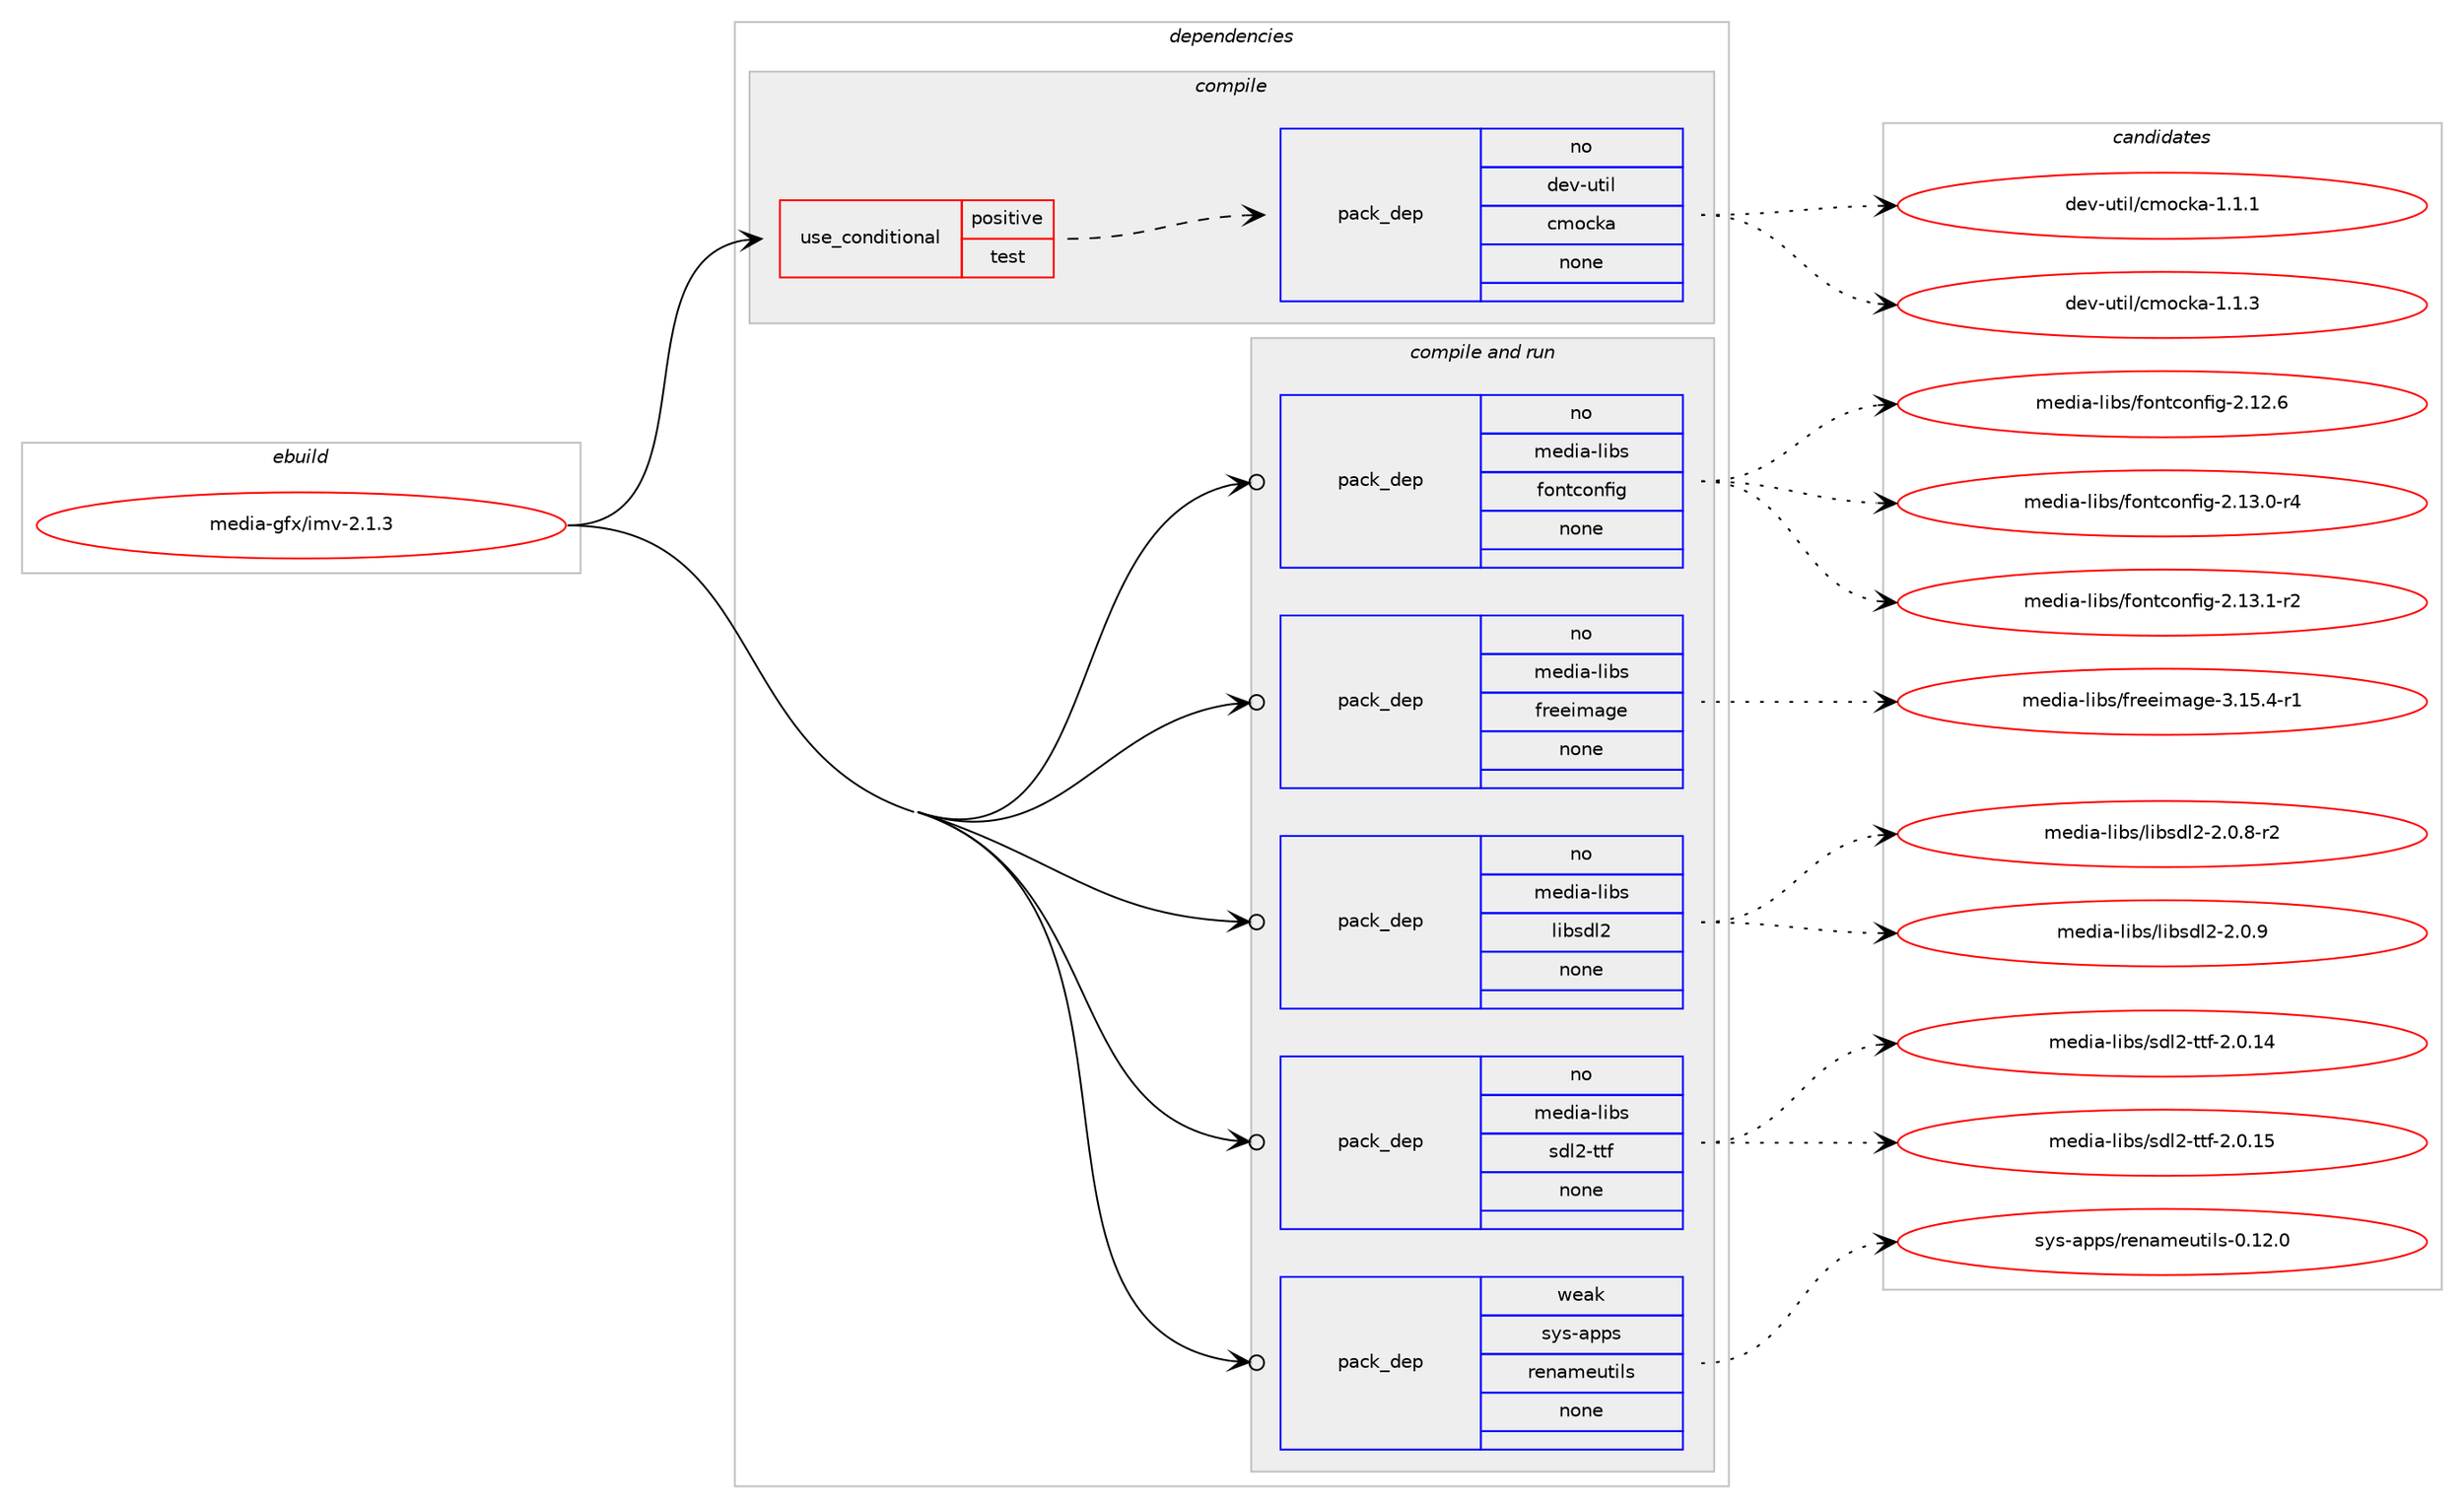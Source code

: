 digraph prolog {

# *************
# Graph options
# *************

newrank=true;
concentrate=true;
compound=true;
graph [rankdir=LR,fontname=Helvetica,fontsize=10,ranksep=1.5];#, ranksep=2.5, nodesep=0.2];
edge  [arrowhead=vee];
node  [fontname=Helvetica,fontsize=10];

# **********
# The ebuild
# **********

subgraph cluster_leftcol {
color=gray;
rank=same;
label=<<i>ebuild</i>>;
id [label="media-gfx/imv-2.1.3", color=red, width=4, href="../media-gfx/imv-2.1.3.svg"];
}

# ****************
# The dependencies
# ****************

subgraph cluster_midcol {
color=gray;
label=<<i>dependencies</i>>;
subgraph cluster_compile {
fillcolor="#eeeeee";
style=filled;
label=<<i>compile</i>>;
subgraph cond433039 {
dependency1605806 [label=<<TABLE BORDER="0" CELLBORDER="1" CELLSPACING="0" CELLPADDING="4"><TR><TD ROWSPAN="3" CELLPADDING="10">use_conditional</TD></TR><TR><TD>positive</TD></TR><TR><TD>test</TD></TR></TABLE>>, shape=none, color=red];
subgraph pack1147170 {
dependency1605807 [label=<<TABLE BORDER="0" CELLBORDER="1" CELLSPACING="0" CELLPADDING="4" WIDTH="220"><TR><TD ROWSPAN="6" CELLPADDING="30">pack_dep</TD></TR><TR><TD WIDTH="110">no</TD></TR><TR><TD>dev-util</TD></TR><TR><TD>cmocka</TD></TR><TR><TD>none</TD></TR><TR><TD></TD></TR></TABLE>>, shape=none, color=blue];
}
dependency1605806:e -> dependency1605807:w [weight=20,style="dashed",arrowhead="vee"];
}
id:e -> dependency1605806:w [weight=20,style="solid",arrowhead="vee"];
}
subgraph cluster_compileandrun {
fillcolor="#eeeeee";
style=filled;
label=<<i>compile and run</i>>;
subgraph pack1147171 {
dependency1605808 [label=<<TABLE BORDER="0" CELLBORDER="1" CELLSPACING="0" CELLPADDING="4" WIDTH="220"><TR><TD ROWSPAN="6" CELLPADDING="30">pack_dep</TD></TR><TR><TD WIDTH="110">no</TD></TR><TR><TD>media-libs</TD></TR><TR><TD>fontconfig</TD></TR><TR><TD>none</TD></TR><TR><TD></TD></TR></TABLE>>, shape=none, color=blue];
}
id:e -> dependency1605808:w [weight=20,style="solid",arrowhead="odotvee"];
subgraph pack1147172 {
dependency1605809 [label=<<TABLE BORDER="0" CELLBORDER="1" CELLSPACING="0" CELLPADDING="4" WIDTH="220"><TR><TD ROWSPAN="6" CELLPADDING="30">pack_dep</TD></TR><TR><TD WIDTH="110">no</TD></TR><TR><TD>media-libs</TD></TR><TR><TD>freeimage</TD></TR><TR><TD>none</TD></TR><TR><TD></TD></TR></TABLE>>, shape=none, color=blue];
}
id:e -> dependency1605809:w [weight=20,style="solid",arrowhead="odotvee"];
subgraph pack1147173 {
dependency1605810 [label=<<TABLE BORDER="0" CELLBORDER="1" CELLSPACING="0" CELLPADDING="4" WIDTH="220"><TR><TD ROWSPAN="6" CELLPADDING="30">pack_dep</TD></TR><TR><TD WIDTH="110">no</TD></TR><TR><TD>media-libs</TD></TR><TR><TD>libsdl2</TD></TR><TR><TD>none</TD></TR><TR><TD></TD></TR></TABLE>>, shape=none, color=blue];
}
id:e -> dependency1605810:w [weight=20,style="solid",arrowhead="odotvee"];
subgraph pack1147174 {
dependency1605811 [label=<<TABLE BORDER="0" CELLBORDER="1" CELLSPACING="0" CELLPADDING="4" WIDTH="220"><TR><TD ROWSPAN="6" CELLPADDING="30">pack_dep</TD></TR><TR><TD WIDTH="110">no</TD></TR><TR><TD>media-libs</TD></TR><TR><TD>sdl2-ttf</TD></TR><TR><TD>none</TD></TR><TR><TD></TD></TR></TABLE>>, shape=none, color=blue];
}
id:e -> dependency1605811:w [weight=20,style="solid",arrowhead="odotvee"];
subgraph pack1147175 {
dependency1605812 [label=<<TABLE BORDER="0" CELLBORDER="1" CELLSPACING="0" CELLPADDING="4" WIDTH="220"><TR><TD ROWSPAN="6" CELLPADDING="30">pack_dep</TD></TR><TR><TD WIDTH="110">weak</TD></TR><TR><TD>sys-apps</TD></TR><TR><TD>renameutils</TD></TR><TR><TD>none</TD></TR><TR><TD></TD></TR></TABLE>>, shape=none, color=blue];
}
id:e -> dependency1605812:w [weight=20,style="solid",arrowhead="odotvee"];
}
subgraph cluster_run {
fillcolor="#eeeeee";
style=filled;
label=<<i>run</i>>;
}
}

# **************
# The candidates
# **************

subgraph cluster_choices {
rank=same;
color=gray;
label=<<i>candidates</i>>;

subgraph choice1147170 {
color=black;
nodesep=1;
choice1001011184511711610510847991091119910797454946494649 [label="dev-util/cmocka-1.1.1", color=red, width=4,href="../dev-util/cmocka-1.1.1.svg"];
choice1001011184511711610510847991091119910797454946494651 [label="dev-util/cmocka-1.1.3", color=red, width=4,href="../dev-util/cmocka-1.1.3.svg"];
dependency1605807:e -> choice1001011184511711610510847991091119910797454946494649:w [style=dotted,weight="100"];
dependency1605807:e -> choice1001011184511711610510847991091119910797454946494651:w [style=dotted,weight="100"];
}
subgraph choice1147171 {
color=black;
nodesep=1;
choice109101100105974510810598115471021111101169911111010210510345504649504654 [label="media-libs/fontconfig-2.12.6", color=red, width=4,href="../media-libs/fontconfig-2.12.6.svg"];
choice1091011001059745108105981154710211111011699111110102105103455046495146484511452 [label="media-libs/fontconfig-2.13.0-r4", color=red, width=4,href="../media-libs/fontconfig-2.13.0-r4.svg"];
choice1091011001059745108105981154710211111011699111110102105103455046495146494511450 [label="media-libs/fontconfig-2.13.1-r2", color=red, width=4,href="../media-libs/fontconfig-2.13.1-r2.svg"];
dependency1605808:e -> choice109101100105974510810598115471021111101169911111010210510345504649504654:w [style=dotted,weight="100"];
dependency1605808:e -> choice1091011001059745108105981154710211111011699111110102105103455046495146484511452:w [style=dotted,weight="100"];
dependency1605808:e -> choice1091011001059745108105981154710211111011699111110102105103455046495146494511450:w [style=dotted,weight="100"];
}
subgraph choice1147172 {
color=black;
nodesep=1;
choice1091011001059745108105981154710211410110110510997103101455146495346524511449 [label="media-libs/freeimage-3.15.4-r1", color=red, width=4,href="../media-libs/freeimage-3.15.4-r1.svg"];
dependency1605809:e -> choice1091011001059745108105981154710211410110110510997103101455146495346524511449:w [style=dotted,weight="100"];
}
subgraph choice1147173 {
color=black;
nodesep=1;
choice1091011001059745108105981154710810598115100108504550464846564511450 [label="media-libs/libsdl2-2.0.8-r2", color=red, width=4,href="../media-libs/libsdl2-2.0.8-r2.svg"];
choice109101100105974510810598115471081059811510010850455046484657 [label="media-libs/libsdl2-2.0.9", color=red, width=4,href="../media-libs/libsdl2-2.0.9.svg"];
dependency1605810:e -> choice1091011001059745108105981154710810598115100108504550464846564511450:w [style=dotted,weight="100"];
dependency1605810:e -> choice109101100105974510810598115471081059811510010850455046484657:w [style=dotted,weight="100"];
}
subgraph choice1147174 {
color=black;
nodesep=1;
choice10910110010597451081059811547115100108504511611610245504648464952 [label="media-libs/sdl2-ttf-2.0.14", color=red, width=4,href="../media-libs/sdl2-ttf-2.0.14.svg"];
choice10910110010597451081059811547115100108504511611610245504648464953 [label="media-libs/sdl2-ttf-2.0.15", color=red, width=4,href="../media-libs/sdl2-ttf-2.0.15.svg"];
dependency1605811:e -> choice10910110010597451081059811547115100108504511611610245504648464952:w [style=dotted,weight="100"];
dependency1605811:e -> choice10910110010597451081059811547115100108504511611610245504648464953:w [style=dotted,weight="100"];
}
subgraph choice1147175 {
color=black;
nodesep=1;
choice1151211154597112112115471141011109710910111711610510811545484649504648 [label="sys-apps/renameutils-0.12.0", color=red, width=4,href="../sys-apps/renameutils-0.12.0.svg"];
dependency1605812:e -> choice1151211154597112112115471141011109710910111711610510811545484649504648:w [style=dotted,weight="100"];
}
}

}
